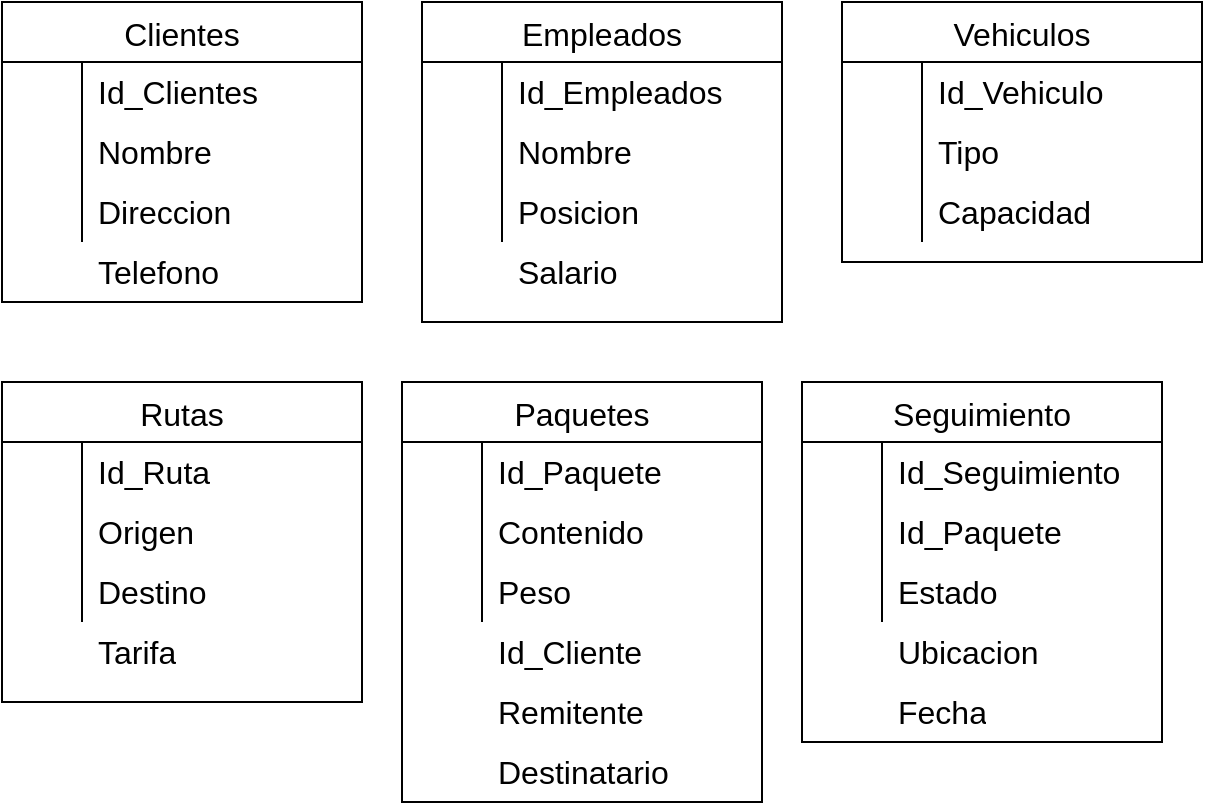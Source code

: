 <mxfile version="23.1.4" type="github">
  <diagram name="Página-1" id="rRy8zPCkfIXacyhroKcl">
    <mxGraphModel dx="1525" dy="665" grid="1" gridSize="10" guides="1" tooltips="1" connect="1" arrows="1" fold="1" page="1" pageScale="1" pageWidth="850" pageHeight="1400" math="0" shadow="0">
      <root>
        <mxCell id="0" />
        <mxCell id="1" parent="0" />
        <mxCell id="x2yAiirY8YBwsF6zMrOJ-9" value="Clientes" style="shape=table;startSize=30;container=1;collapsible=0;childLayout=tableLayout;fixedRows=1;rowLines=0;fontStyle=0;fontSize=16;labelBackgroundColor=none;" vertex="1" parent="1">
          <mxGeometry x="50" y="260" width="180" height="150" as="geometry" />
        </mxCell>
        <mxCell id="x2yAiirY8YBwsF6zMrOJ-10" value="" style="shape=tableRow;horizontal=0;startSize=0;swimlaneHead=0;swimlaneBody=0;top=0;left=0;bottom=0;right=0;collapsible=0;dropTarget=0;fillColor=none;points=[[0,0.5],[1,0.5]];portConstraint=eastwest;fontSize=16;labelBackgroundColor=none;" vertex="1" parent="x2yAiirY8YBwsF6zMrOJ-9">
          <mxGeometry y="30" width="180" height="30" as="geometry" />
        </mxCell>
        <mxCell id="x2yAiirY8YBwsF6zMrOJ-11" value="" style="shape=partialRectangle;html=1;whiteSpace=wrap;connectable=0;fillColor=none;top=0;left=0;bottom=0;right=0;overflow=hidden;pointerEvents=1;fontSize=16;labelBackgroundColor=none;" vertex="1" parent="x2yAiirY8YBwsF6zMrOJ-10">
          <mxGeometry width="40" height="30" as="geometry">
            <mxRectangle width="40" height="30" as="alternateBounds" />
          </mxGeometry>
        </mxCell>
        <mxCell id="x2yAiirY8YBwsF6zMrOJ-12" value="Id_Clientes" style="shape=partialRectangle;html=1;whiteSpace=wrap;connectable=0;fillColor=none;top=0;left=0;bottom=0;right=0;align=left;spacingLeft=6;overflow=hidden;fontSize=16;labelBackgroundColor=none;" vertex="1" parent="x2yAiirY8YBwsF6zMrOJ-10">
          <mxGeometry x="40" width="140" height="30" as="geometry">
            <mxRectangle width="140" height="30" as="alternateBounds" />
          </mxGeometry>
        </mxCell>
        <mxCell id="x2yAiirY8YBwsF6zMrOJ-13" value="" style="shape=tableRow;horizontal=0;startSize=0;swimlaneHead=0;swimlaneBody=0;top=0;left=0;bottom=0;right=0;collapsible=0;dropTarget=0;fillColor=none;points=[[0,0.5],[1,0.5]];portConstraint=eastwest;fontSize=16;labelBackgroundColor=none;" vertex="1" parent="x2yAiirY8YBwsF6zMrOJ-9">
          <mxGeometry y="60" width="180" height="30" as="geometry" />
        </mxCell>
        <mxCell id="x2yAiirY8YBwsF6zMrOJ-14" value="" style="shape=partialRectangle;html=1;whiteSpace=wrap;connectable=0;fillColor=none;top=0;left=0;bottom=0;right=0;overflow=hidden;fontSize=16;labelBackgroundColor=none;" vertex="1" parent="x2yAiirY8YBwsF6zMrOJ-13">
          <mxGeometry width="40" height="30" as="geometry">
            <mxRectangle width="40" height="30" as="alternateBounds" />
          </mxGeometry>
        </mxCell>
        <mxCell id="x2yAiirY8YBwsF6zMrOJ-15" value="Nombre" style="shape=partialRectangle;html=1;whiteSpace=wrap;connectable=0;fillColor=none;top=0;left=0;bottom=0;right=0;align=left;spacingLeft=6;overflow=hidden;fontSize=16;labelBackgroundColor=none;" vertex="1" parent="x2yAiirY8YBwsF6zMrOJ-13">
          <mxGeometry x="40" width="140" height="30" as="geometry">
            <mxRectangle width="140" height="30" as="alternateBounds" />
          </mxGeometry>
        </mxCell>
        <mxCell id="x2yAiirY8YBwsF6zMrOJ-16" value="" style="shape=tableRow;horizontal=0;startSize=0;swimlaneHead=0;swimlaneBody=0;top=0;left=0;bottom=0;right=0;collapsible=0;dropTarget=0;fillColor=none;points=[[0,0.5],[1,0.5]];portConstraint=eastwest;fontSize=16;labelBackgroundColor=none;" vertex="1" parent="x2yAiirY8YBwsF6zMrOJ-9">
          <mxGeometry y="90" width="180" height="30" as="geometry" />
        </mxCell>
        <mxCell id="x2yAiirY8YBwsF6zMrOJ-17" value="" style="shape=partialRectangle;html=1;whiteSpace=wrap;connectable=0;fillColor=none;top=0;left=0;bottom=0;right=0;overflow=hidden;fontSize=16;labelBackgroundColor=none;" vertex="1" parent="x2yAiirY8YBwsF6zMrOJ-16">
          <mxGeometry width="40" height="30" as="geometry">
            <mxRectangle width="40" height="30" as="alternateBounds" />
          </mxGeometry>
        </mxCell>
        <mxCell id="x2yAiirY8YBwsF6zMrOJ-18" value="Direccion" style="shape=partialRectangle;html=1;whiteSpace=wrap;connectable=0;fillColor=none;top=0;left=0;bottom=0;right=0;align=left;spacingLeft=6;overflow=hidden;fontSize=16;labelBackgroundColor=none;" vertex="1" parent="x2yAiirY8YBwsF6zMrOJ-16">
          <mxGeometry x="40" width="140" height="30" as="geometry">
            <mxRectangle width="140" height="30" as="alternateBounds" />
          </mxGeometry>
        </mxCell>
        <mxCell id="x2yAiirY8YBwsF6zMrOJ-19" value="Telefono" style="shape=partialRectangle;html=1;whiteSpace=wrap;connectable=0;fillColor=none;top=0;left=0;bottom=0;right=0;align=left;spacingLeft=6;overflow=hidden;fontSize=16;labelBackgroundColor=none;" vertex="1" parent="1">
          <mxGeometry x="90" y="380" width="140" height="30" as="geometry">
            <mxRectangle width="140" height="30" as="alternateBounds" />
          </mxGeometry>
        </mxCell>
        <mxCell id="x2yAiirY8YBwsF6zMrOJ-20" value="Empleados" style="shape=table;startSize=30;container=1;collapsible=0;childLayout=tableLayout;fixedRows=1;rowLines=0;fontStyle=0;fontSize=16;labelBackgroundColor=none;" vertex="1" parent="1">
          <mxGeometry x="260" y="260" width="180" height="160" as="geometry" />
        </mxCell>
        <mxCell id="x2yAiirY8YBwsF6zMrOJ-21" value="" style="shape=tableRow;horizontal=0;startSize=0;swimlaneHead=0;swimlaneBody=0;top=0;left=0;bottom=0;right=0;collapsible=0;dropTarget=0;fillColor=none;points=[[0,0.5],[1,0.5]];portConstraint=eastwest;fontSize=16;labelBackgroundColor=none;" vertex="1" parent="x2yAiirY8YBwsF6zMrOJ-20">
          <mxGeometry y="30" width="180" height="30" as="geometry" />
        </mxCell>
        <mxCell id="x2yAiirY8YBwsF6zMrOJ-22" value="" style="shape=partialRectangle;html=1;whiteSpace=wrap;connectable=0;fillColor=none;top=0;left=0;bottom=0;right=0;overflow=hidden;pointerEvents=1;fontSize=16;labelBackgroundColor=none;" vertex="1" parent="x2yAiirY8YBwsF6zMrOJ-21">
          <mxGeometry width="40" height="30" as="geometry">
            <mxRectangle width="40" height="30" as="alternateBounds" />
          </mxGeometry>
        </mxCell>
        <mxCell id="x2yAiirY8YBwsF6zMrOJ-23" value="Id_Empleados" style="shape=partialRectangle;html=1;whiteSpace=wrap;connectable=0;fillColor=none;top=0;left=0;bottom=0;right=0;align=left;spacingLeft=6;overflow=hidden;fontSize=16;labelBackgroundColor=none;" vertex="1" parent="x2yAiirY8YBwsF6zMrOJ-21">
          <mxGeometry x="40" width="140" height="30" as="geometry">
            <mxRectangle width="140" height="30" as="alternateBounds" />
          </mxGeometry>
        </mxCell>
        <mxCell id="x2yAiirY8YBwsF6zMrOJ-24" value="" style="shape=tableRow;horizontal=0;startSize=0;swimlaneHead=0;swimlaneBody=0;top=0;left=0;bottom=0;right=0;collapsible=0;dropTarget=0;fillColor=none;points=[[0,0.5],[1,0.5]];portConstraint=eastwest;fontSize=16;labelBackgroundColor=none;" vertex="1" parent="x2yAiirY8YBwsF6zMrOJ-20">
          <mxGeometry y="60" width="180" height="30" as="geometry" />
        </mxCell>
        <mxCell id="x2yAiirY8YBwsF6zMrOJ-25" value="" style="shape=partialRectangle;html=1;whiteSpace=wrap;connectable=0;fillColor=none;top=0;left=0;bottom=0;right=0;overflow=hidden;fontSize=16;labelBackgroundColor=none;" vertex="1" parent="x2yAiirY8YBwsF6zMrOJ-24">
          <mxGeometry width="40" height="30" as="geometry">
            <mxRectangle width="40" height="30" as="alternateBounds" />
          </mxGeometry>
        </mxCell>
        <mxCell id="x2yAiirY8YBwsF6zMrOJ-26" value="Nombre" style="shape=partialRectangle;html=1;whiteSpace=wrap;connectable=0;fillColor=none;top=0;left=0;bottom=0;right=0;align=left;spacingLeft=6;overflow=hidden;fontSize=16;labelBackgroundColor=none;" vertex="1" parent="x2yAiirY8YBwsF6zMrOJ-24">
          <mxGeometry x="40" width="140" height="30" as="geometry">
            <mxRectangle width="140" height="30" as="alternateBounds" />
          </mxGeometry>
        </mxCell>
        <mxCell id="x2yAiirY8YBwsF6zMrOJ-27" value="" style="shape=tableRow;horizontal=0;startSize=0;swimlaneHead=0;swimlaneBody=0;top=0;left=0;bottom=0;right=0;collapsible=0;dropTarget=0;fillColor=none;points=[[0,0.5],[1,0.5]];portConstraint=eastwest;fontSize=16;labelBackgroundColor=none;" vertex="1" parent="x2yAiirY8YBwsF6zMrOJ-20">
          <mxGeometry y="90" width="180" height="30" as="geometry" />
        </mxCell>
        <mxCell id="x2yAiirY8YBwsF6zMrOJ-28" value="" style="shape=partialRectangle;html=1;whiteSpace=wrap;connectable=0;fillColor=none;top=0;left=0;bottom=0;right=0;overflow=hidden;fontSize=16;labelBackgroundColor=none;" vertex="1" parent="x2yAiirY8YBwsF6zMrOJ-27">
          <mxGeometry width="40" height="30" as="geometry">
            <mxRectangle width="40" height="30" as="alternateBounds" />
          </mxGeometry>
        </mxCell>
        <mxCell id="x2yAiirY8YBwsF6zMrOJ-29" value="Posicion" style="shape=partialRectangle;html=1;whiteSpace=wrap;connectable=0;fillColor=none;top=0;left=0;bottom=0;right=0;align=left;spacingLeft=6;overflow=hidden;fontSize=16;labelBackgroundColor=none;" vertex="1" parent="x2yAiirY8YBwsF6zMrOJ-27">
          <mxGeometry x="40" width="140" height="30" as="geometry">
            <mxRectangle width="140" height="30" as="alternateBounds" />
          </mxGeometry>
        </mxCell>
        <mxCell id="x2yAiirY8YBwsF6zMrOJ-30" value="Salario" style="shape=partialRectangle;html=1;whiteSpace=wrap;connectable=0;fillColor=none;top=0;left=0;bottom=0;right=0;align=left;spacingLeft=6;overflow=hidden;fontSize=16;labelBackgroundColor=none;" vertex="1" parent="1">
          <mxGeometry x="300" y="380" width="140" height="30" as="geometry">
            <mxRectangle width="140" height="30" as="alternateBounds" />
          </mxGeometry>
        </mxCell>
        <mxCell id="x2yAiirY8YBwsF6zMrOJ-31" value="Vehiculos" style="shape=table;startSize=30;container=1;collapsible=0;childLayout=tableLayout;fixedRows=1;rowLines=0;fontStyle=0;fontSize=16;labelBackgroundColor=none;" vertex="1" parent="1">
          <mxGeometry x="470" y="260" width="180" height="130" as="geometry" />
        </mxCell>
        <mxCell id="x2yAiirY8YBwsF6zMrOJ-32" value="" style="shape=tableRow;horizontal=0;startSize=0;swimlaneHead=0;swimlaneBody=0;top=0;left=0;bottom=0;right=0;collapsible=0;dropTarget=0;fillColor=none;points=[[0,0.5],[1,0.5]];portConstraint=eastwest;fontSize=16;labelBackgroundColor=none;" vertex="1" parent="x2yAiirY8YBwsF6zMrOJ-31">
          <mxGeometry y="30" width="180" height="30" as="geometry" />
        </mxCell>
        <mxCell id="x2yAiirY8YBwsF6zMrOJ-33" value="" style="shape=partialRectangle;html=1;whiteSpace=wrap;connectable=0;fillColor=none;top=0;left=0;bottom=0;right=0;overflow=hidden;pointerEvents=1;fontSize=16;labelBackgroundColor=none;" vertex="1" parent="x2yAiirY8YBwsF6zMrOJ-32">
          <mxGeometry width="40" height="30" as="geometry">
            <mxRectangle width="40" height="30" as="alternateBounds" />
          </mxGeometry>
        </mxCell>
        <mxCell id="x2yAiirY8YBwsF6zMrOJ-34" value="Id_Vehiculo" style="shape=partialRectangle;html=1;whiteSpace=wrap;connectable=0;fillColor=none;top=0;left=0;bottom=0;right=0;align=left;spacingLeft=6;overflow=hidden;fontSize=16;labelBackgroundColor=none;" vertex="1" parent="x2yAiirY8YBwsF6zMrOJ-32">
          <mxGeometry x="40" width="140" height="30" as="geometry">
            <mxRectangle width="140" height="30" as="alternateBounds" />
          </mxGeometry>
        </mxCell>
        <mxCell id="x2yAiirY8YBwsF6zMrOJ-35" value="" style="shape=tableRow;horizontal=0;startSize=0;swimlaneHead=0;swimlaneBody=0;top=0;left=0;bottom=0;right=0;collapsible=0;dropTarget=0;fillColor=none;points=[[0,0.5],[1,0.5]];portConstraint=eastwest;fontSize=16;labelBackgroundColor=none;" vertex="1" parent="x2yAiirY8YBwsF6zMrOJ-31">
          <mxGeometry y="60" width="180" height="30" as="geometry" />
        </mxCell>
        <mxCell id="x2yAiirY8YBwsF6zMrOJ-36" value="" style="shape=partialRectangle;html=1;whiteSpace=wrap;connectable=0;fillColor=none;top=0;left=0;bottom=0;right=0;overflow=hidden;fontSize=16;labelBackgroundColor=none;" vertex="1" parent="x2yAiirY8YBwsF6zMrOJ-35">
          <mxGeometry width="40" height="30" as="geometry">
            <mxRectangle width="40" height="30" as="alternateBounds" />
          </mxGeometry>
        </mxCell>
        <mxCell id="x2yAiirY8YBwsF6zMrOJ-37" value="Tipo" style="shape=partialRectangle;html=1;whiteSpace=wrap;connectable=0;fillColor=none;top=0;left=0;bottom=0;right=0;align=left;spacingLeft=6;overflow=hidden;fontSize=16;labelBackgroundColor=none;" vertex="1" parent="x2yAiirY8YBwsF6zMrOJ-35">
          <mxGeometry x="40" width="140" height="30" as="geometry">
            <mxRectangle width="140" height="30" as="alternateBounds" />
          </mxGeometry>
        </mxCell>
        <mxCell id="x2yAiirY8YBwsF6zMrOJ-38" value="" style="shape=tableRow;horizontal=0;startSize=0;swimlaneHead=0;swimlaneBody=0;top=0;left=0;bottom=0;right=0;collapsible=0;dropTarget=0;fillColor=none;points=[[0,0.5],[1,0.5]];portConstraint=eastwest;fontSize=16;labelBackgroundColor=none;" vertex="1" parent="x2yAiirY8YBwsF6zMrOJ-31">
          <mxGeometry y="90" width="180" height="30" as="geometry" />
        </mxCell>
        <mxCell id="x2yAiirY8YBwsF6zMrOJ-39" value="" style="shape=partialRectangle;html=1;whiteSpace=wrap;connectable=0;fillColor=none;top=0;left=0;bottom=0;right=0;overflow=hidden;fontSize=16;labelBackgroundColor=none;" vertex="1" parent="x2yAiirY8YBwsF6zMrOJ-38">
          <mxGeometry width="40" height="30" as="geometry">
            <mxRectangle width="40" height="30" as="alternateBounds" />
          </mxGeometry>
        </mxCell>
        <mxCell id="x2yAiirY8YBwsF6zMrOJ-40" value="Capacidad" style="shape=partialRectangle;html=1;whiteSpace=wrap;connectable=0;fillColor=none;top=0;left=0;bottom=0;right=0;align=left;spacingLeft=6;overflow=hidden;fontSize=16;labelBackgroundColor=none;" vertex="1" parent="x2yAiirY8YBwsF6zMrOJ-38">
          <mxGeometry x="40" width="140" height="30" as="geometry">
            <mxRectangle width="140" height="30" as="alternateBounds" />
          </mxGeometry>
        </mxCell>
        <mxCell id="x2yAiirY8YBwsF6zMrOJ-41" value="Rutas" style="shape=table;startSize=30;container=1;collapsible=0;childLayout=tableLayout;fixedRows=1;rowLines=0;fontStyle=0;fontSize=16;labelBackgroundColor=none;" vertex="1" parent="1">
          <mxGeometry x="50" y="450" width="180" height="160" as="geometry" />
        </mxCell>
        <mxCell id="x2yAiirY8YBwsF6zMrOJ-42" value="" style="shape=tableRow;horizontal=0;startSize=0;swimlaneHead=0;swimlaneBody=0;top=0;left=0;bottom=0;right=0;collapsible=0;dropTarget=0;fillColor=none;points=[[0,0.5],[1,0.5]];portConstraint=eastwest;fontSize=16;labelBackgroundColor=none;" vertex="1" parent="x2yAiirY8YBwsF6zMrOJ-41">
          <mxGeometry y="30" width="180" height="30" as="geometry" />
        </mxCell>
        <mxCell id="x2yAiirY8YBwsF6zMrOJ-43" value="" style="shape=partialRectangle;html=1;whiteSpace=wrap;connectable=0;fillColor=none;top=0;left=0;bottom=0;right=0;overflow=hidden;pointerEvents=1;fontSize=16;labelBackgroundColor=none;" vertex="1" parent="x2yAiirY8YBwsF6zMrOJ-42">
          <mxGeometry width="40" height="30" as="geometry">
            <mxRectangle width="40" height="30" as="alternateBounds" />
          </mxGeometry>
        </mxCell>
        <mxCell id="x2yAiirY8YBwsF6zMrOJ-44" value="Id_Ruta" style="shape=partialRectangle;html=1;whiteSpace=wrap;connectable=0;fillColor=none;top=0;left=0;bottom=0;right=0;align=left;spacingLeft=6;overflow=hidden;fontSize=16;labelBackgroundColor=none;" vertex="1" parent="x2yAiirY8YBwsF6zMrOJ-42">
          <mxGeometry x="40" width="140" height="30" as="geometry">
            <mxRectangle width="140" height="30" as="alternateBounds" />
          </mxGeometry>
        </mxCell>
        <mxCell id="x2yAiirY8YBwsF6zMrOJ-45" value="" style="shape=tableRow;horizontal=0;startSize=0;swimlaneHead=0;swimlaneBody=0;top=0;left=0;bottom=0;right=0;collapsible=0;dropTarget=0;fillColor=none;points=[[0,0.5],[1,0.5]];portConstraint=eastwest;fontSize=16;labelBackgroundColor=none;" vertex="1" parent="x2yAiirY8YBwsF6zMrOJ-41">
          <mxGeometry y="60" width="180" height="30" as="geometry" />
        </mxCell>
        <mxCell id="x2yAiirY8YBwsF6zMrOJ-46" value="" style="shape=partialRectangle;html=1;whiteSpace=wrap;connectable=0;fillColor=none;top=0;left=0;bottom=0;right=0;overflow=hidden;fontSize=16;labelBackgroundColor=none;" vertex="1" parent="x2yAiirY8YBwsF6zMrOJ-45">
          <mxGeometry width="40" height="30" as="geometry">
            <mxRectangle width="40" height="30" as="alternateBounds" />
          </mxGeometry>
        </mxCell>
        <mxCell id="x2yAiirY8YBwsF6zMrOJ-47" value="Origen" style="shape=partialRectangle;html=1;whiteSpace=wrap;connectable=0;fillColor=none;top=0;left=0;bottom=0;right=0;align=left;spacingLeft=6;overflow=hidden;fontSize=16;labelBackgroundColor=none;" vertex="1" parent="x2yAiirY8YBwsF6zMrOJ-45">
          <mxGeometry x="40" width="140" height="30" as="geometry">
            <mxRectangle width="140" height="30" as="alternateBounds" />
          </mxGeometry>
        </mxCell>
        <mxCell id="x2yAiirY8YBwsF6zMrOJ-48" value="" style="shape=tableRow;horizontal=0;startSize=0;swimlaneHead=0;swimlaneBody=0;top=0;left=0;bottom=0;right=0;collapsible=0;dropTarget=0;fillColor=none;points=[[0,0.5],[1,0.5]];portConstraint=eastwest;fontSize=16;labelBackgroundColor=none;" vertex="1" parent="x2yAiirY8YBwsF6zMrOJ-41">
          <mxGeometry y="90" width="180" height="30" as="geometry" />
        </mxCell>
        <mxCell id="x2yAiirY8YBwsF6zMrOJ-49" value="" style="shape=partialRectangle;html=1;whiteSpace=wrap;connectable=0;fillColor=none;top=0;left=0;bottom=0;right=0;overflow=hidden;fontSize=16;labelBackgroundColor=none;" vertex="1" parent="x2yAiirY8YBwsF6zMrOJ-48">
          <mxGeometry width="40" height="30" as="geometry">
            <mxRectangle width="40" height="30" as="alternateBounds" />
          </mxGeometry>
        </mxCell>
        <mxCell id="x2yAiirY8YBwsF6zMrOJ-50" value="Destino" style="shape=partialRectangle;html=1;whiteSpace=wrap;connectable=0;fillColor=none;top=0;left=0;bottom=0;right=0;align=left;spacingLeft=6;overflow=hidden;fontSize=16;labelBackgroundColor=none;" vertex="1" parent="x2yAiirY8YBwsF6zMrOJ-48">
          <mxGeometry x="40" width="140" height="30" as="geometry">
            <mxRectangle width="140" height="30" as="alternateBounds" />
          </mxGeometry>
        </mxCell>
        <mxCell id="x2yAiirY8YBwsF6zMrOJ-51" value="" style="shape=tableRow;horizontal=0;startSize=0;swimlaneHead=0;swimlaneBody=0;top=0;left=0;bottom=0;right=0;collapsible=0;dropTarget=0;fillColor=none;points=[[0,0.5],[1,0.5]];portConstraint=eastwest;fontSize=16;labelBackgroundColor=none;" vertex="1" parent="1">
          <mxGeometry x="50" y="570" width="180" height="30" as="geometry" />
        </mxCell>
        <mxCell id="x2yAiirY8YBwsF6zMrOJ-52" value="" style="shape=partialRectangle;html=1;whiteSpace=wrap;connectable=0;fillColor=none;top=0;left=0;bottom=0;right=0;overflow=hidden;fontSize=16;labelBackgroundColor=none;" vertex="1" parent="x2yAiirY8YBwsF6zMrOJ-51">
          <mxGeometry width="40" height="30" as="geometry">
            <mxRectangle width="40" height="30" as="alternateBounds" />
          </mxGeometry>
        </mxCell>
        <mxCell id="x2yAiirY8YBwsF6zMrOJ-53" value="Tarifa" style="shape=partialRectangle;html=1;whiteSpace=wrap;connectable=0;fillColor=none;top=0;left=0;bottom=0;right=0;align=left;spacingLeft=6;overflow=hidden;fontSize=16;labelBackgroundColor=none;" vertex="1" parent="x2yAiirY8YBwsF6zMrOJ-51">
          <mxGeometry x="40" width="140" height="30" as="geometry">
            <mxRectangle width="140" height="30" as="alternateBounds" />
          </mxGeometry>
        </mxCell>
        <mxCell id="x2yAiirY8YBwsF6zMrOJ-54" value="Paquetes" style="shape=table;startSize=30;container=1;collapsible=0;childLayout=tableLayout;fixedRows=1;rowLines=0;fontStyle=0;fontSize=16;labelBackgroundColor=none;" vertex="1" parent="1">
          <mxGeometry x="250" y="450" width="180" height="210" as="geometry" />
        </mxCell>
        <mxCell id="x2yAiirY8YBwsF6zMrOJ-55" value="" style="shape=tableRow;horizontal=0;startSize=0;swimlaneHead=0;swimlaneBody=0;top=0;left=0;bottom=0;right=0;collapsible=0;dropTarget=0;fillColor=none;points=[[0,0.5],[1,0.5]];portConstraint=eastwest;fontSize=16;labelBackgroundColor=none;" vertex="1" parent="x2yAiirY8YBwsF6zMrOJ-54">
          <mxGeometry y="30" width="180" height="30" as="geometry" />
        </mxCell>
        <mxCell id="x2yAiirY8YBwsF6zMrOJ-56" value="" style="shape=partialRectangle;html=1;whiteSpace=wrap;connectable=0;fillColor=none;top=0;left=0;bottom=0;right=0;overflow=hidden;pointerEvents=1;fontSize=16;labelBackgroundColor=none;" vertex="1" parent="x2yAiirY8YBwsF6zMrOJ-55">
          <mxGeometry width="40" height="30" as="geometry">
            <mxRectangle width="40" height="30" as="alternateBounds" />
          </mxGeometry>
        </mxCell>
        <mxCell id="x2yAiirY8YBwsF6zMrOJ-57" value="Id_Paquete" style="shape=partialRectangle;html=1;whiteSpace=wrap;connectable=0;fillColor=none;top=0;left=0;bottom=0;right=0;align=left;spacingLeft=6;overflow=hidden;fontSize=16;labelBackgroundColor=none;" vertex="1" parent="x2yAiirY8YBwsF6zMrOJ-55">
          <mxGeometry x="40" width="140" height="30" as="geometry">
            <mxRectangle width="140" height="30" as="alternateBounds" />
          </mxGeometry>
        </mxCell>
        <mxCell id="x2yAiirY8YBwsF6zMrOJ-58" value="" style="shape=tableRow;horizontal=0;startSize=0;swimlaneHead=0;swimlaneBody=0;top=0;left=0;bottom=0;right=0;collapsible=0;dropTarget=0;fillColor=none;points=[[0,0.5],[1,0.5]];portConstraint=eastwest;fontSize=16;labelBackgroundColor=none;" vertex="1" parent="x2yAiirY8YBwsF6zMrOJ-54">
          <mxGeometry y="60" width="180" height="30" as="geometry" />
        </mxCell>
        <mxCell id="x2yAiirY8YBwsF6zMrOJ-59" value="" style="shape=partialRectangle;html=1;whiteSpace=wrap;connectable=0;fillColor=none;top=0;left=0;bottom=0;right=0;overflow=hidden;fontSize=16;labelBackgroundColor=none;" vertex="1" parent="x2yAiirY8YBwsF6zMrOJ-58">
          <mxGeometry width="40" height="30" as="geometry">
            <mxRectangle width="40" height="30" as="alternateBounds" />
          </mxGeometry>
        </mxCell>
        <mxCell id="x2yAiirY8YBwsF6zMrOJ-60" value="Contenido" style="shape=partialRectangle;html=1;whiteSpace=wrap;connectable=0;fillColor=none;top=0;left=0;bottom=0;right=0;align=left;spacingLeft=6;overflow=hidden;fontSize=16;labelBackgroundColor=none;" vertex="1" parent="x2yAiirY8YBwsF6zMrOJ-58">
          <mxGeometry x="40" width="140" height="30" as="geometry">
            <mxRectangle width="140" height="30" as="alternateBounds" />
          </mxGeometry>
        </mxCell>
        <mxCell id="x2yAiirY8YBwsF6zMrOJ-61" value="" style="shape=tableRow;horizontal=0;startSize=0;swimlaneHead=0;swimlaneBody=0;top=0;left=0;bottom=0;right=0;collapsible=0;dropTarget=0;fillColor=none;points=[[0,0.5],[1,0.5]];portConstraint=eastwest;fontSize=16;labelBackgroundColor=none;" vertex="1" parent="x2yAiirY8YBwsF6zMrOJ-54">
          <mxGeometry y="90" width="180" height="30" as="geometry" />
        </mxCell>
        <mxCell id="x2yAiirY8YBwsF6zMrOJ-62" value="" style="shape=partialRectangle;html=1;whiteSpace=wrap;connectable=0;fillColor=none;top=0;left=0;bottom=0;right=0;overflow=hidden;fontSize=16;labelBackgroundColor=none;" vertex="1" parent="x2yAiirY8YBwsF6zMrOJ-61">
          <mxGeometry width="40" height="30" as="geometry">
            <mxRectangle width="40" height="30" as="alternateBounds" />
          </mxGeometry>
        </mxCell>
        <mxCell id="x2yAiirY8YBwsF6zMrOJ-63" value="Peso" style="shape=partialRectangle;html=1;whiteSpace=wrap;connectable=0;fillColor=none;top=0;left=0;bottom=0;right=0;align=left;spacingLeft=6;overflow=hidden;fontSize=16;labelBackgroundColor=none;" vertex="1" parent="x2yAiirY8YBwsF6zMrOJ-61">
          <mxGeometry x="40" width="140" height="30" as="geometry">
            <mxRectangle width="140" height="30" as="alternateBounds" />
          </mxGeometry>
        </mxCell>
        <mxCell id="x2yAiirY8YBwsF6zMrOJ-64" value="Id_Cliente" style="shape=partialRectangle;html=1;whiteSpace=wrap;connectable=0;fillColor=none;top=0;left=0;bottom=0;right=0;align=left;spacingLeft=6;overflow=hidden;fontSize=16;labelBackgroundColor=none;" vertex="1" parent="1">
          <mxGeometry x="290" y="570" width="140" height="30" as="geometry">
            <mxRectangle width="140" height="30" as="alternateBounds" />
          </mxGeometry>
        </mxCell>
        <mxCell id="x2yAiirY8YBwsF6zMrOJ-65" value="Seguimiento" style="shape=table;startSize=30;container=1;collapsible=0;childLayout=tableLayout;fixedRows=1;rowLines=0;fontStyle=0;fontSize=16;labelBackgroundColor=none;" vertex="1" parent="1">
          <mxGeometry x="450" y="450" width="180" height="180" as="geometry" />
        </mxCell>
        <mxCell id="x2yAiirY8YBwsF6zMrOJ-66" value="" style="shape=tableRow;horizontal=0;startSize=0;swimlaneHead=0;swimlaneBody=0;top=0;left=0;bottom=0;right=0;collapsible=0;dropTarget=0;fillColor=none;points=[[0,0.5],[1,0.5]];portConstraint=eastwest;fontSize=16;labelBackgroundColor=none;" vertex="1" parent="x2yAiirY8YBwsF6zMrOJ-65">
          <mxGeometry y="30" width="180" height="30" as="geometry" />
        </mxCell>
        <mxCell id="x2yAiirY8YBwsF6zMrOJ-67" value="" style="shape=partialRectangle;html=1;whiteSpace=wrap;connectable=0;fillColor=none;top=0;left=0;bottom=0;right=0;overflow=hidden;pointerEvents=1;fontSize=16;labelBackgroundColor=none;" vertex="1" parent="x2yAiirY8YBwsF6zMrOJ-66">
          <mxGeometry width="40" height="30" as="geometry">
            <mxRectangle width="40" height="30" as="alternateBounds" />
          </mxGeometry>
        </mxCell>
        <mxCell id="x2yAiirY8YBwsF6zMrOJ-68" value="Id_Seguimiento" style="shape=partialRectangle;html=1;whiteSpace=wrap;connectable=0;fillColor=none;top=0;left=0;bottom=0;right=0;align=left;spacingLeft=6;overflow=hidden;fontSize=16;labelBackgroundColor=none;" vertex="1" parent="x2yAiirY8YBwsF6zMrOJ-66">
          <mxGeometry x="40" width="140" height="30" as="geometry">
            <mxRectangle width="140" height="30" as="alternateBounds" />
          </mxGeometry>
        </mxCell>
        <mxCell id="x2yAiirY8YBwsF6zMrOJ-69" value="" style="shape=tableRow;horizontal=0;startSize=0;swimlaneHead=0;swimlaneBody=0;top=0;left=0;bottom=0;right=0;collapsible=0;dropTarget=0;fillColor=none;points=[[0,0.5],[1,0.5]];portConstraint=eastwest;fontSize=16;labelBackgroundColor=none;" vertex="1" parent="x2yAiirY8YBwsF6zMrOJ-65">
          <mxGeometry y="60" width="180" height="30" as="geometry" />
        </mxCell>
        <mxCell id="x2yAiirY8YBwsF6zMrOJ-70" value="" style="shape=partialRectangle;html=1;whiteSpace=wrap;connectable=0;fillColor=none;top=0;left=0;bottom=0;right=0;overflow=hidden;fontSize=16;labelBackgroundColor=none;" vertex="1" parent="x2yAiirY8YBwsF6zMrOJ-69">
          <mxGeometry width="40" height="30" as="geometry">
            <mxRectangle width="40" height="30" as="alternateBounds" />
          </mxGeometry>
        </mxCell>
        <mxCell id="x2yAiirY8YBwsF6zMrOJ-71" value="Id_Paquete" style="shape=partialRectangle;html=1;whiteSpace=wrap;connectable=0;fillColor=none;top=0;left=0;bottom=0;right=0;align=left;spacingLeft=6;overflow=hidden;fontSize=16;labelBackgroundColor=none;" vertex="1" parent="x2yAiirY8YBwsF6zMrOJ-69">
          <mxGeometry x="40" width="140" height="30" as="geometry">
            <mxRectangle width="140" height="30" as="alternateBounds" />
          </mxGeometry>
        </mxCell>
        <mxCell id="x2yAiirY8YBwsF6zMrOJ-72" value="" style="shape=tableRow;horizontal=0;startSize=0;swimlaneHead=0;swimlaneBody=0;top=0;left=0;bottom=0;right=0;collapsible=0;dropTarget=0;fillColor=none;points=[[0,0.5],[1,0.5]];portConstraint=eastwest;fontSize=16;labelBackgroundColor=none;" vertex="1" parent="x2yAiirY8YBwsF6zMrOJ-65">
          <mxGeometry y="90" width="180" height="30" as="geometry" />
        </mxCell>
        <mxCell id="x2yAiirY8YBwsF6zMrOJ-73" value="" style="shape=partialRectangle;html=1;whiteSpace=wrap;connectable=0;fillColor=none;top=0;left=0;bottom=0;right=0;overflow=hidden;fontSize=16;labelBackgroundColor=none;" vertex="1" parent="x2yAiirY8YBwsF6zMrOJ-72">
          <mxGeometry width="40" height="30" as="geometry">
            <mxRectangle width="40" height="30" as="alternateBounds" />
          </mxGeometry>
        </mxCell>
        <mxCell id="x2yAiirY8YBwsF6zMrOJ-74" value="Estado" style="shape=partialRectangle;html=1;whiteSpace=wrap;connectable=0;fillColor=none;top=0;left=0;bottom=0;right=0;align=left;spacingLeft=6;overflow=hidden;fontSize=16;labelBackgroundColor=none;" vertex="1" parent="x2yAiirY8YBwsF6zMrOJ-72">
          <mxGeometry x="40" width="140" height="30" as="geometry">
            <mxRectangle width="140" height="30" as="alternateBounds" />
          </mxGeometry>
        </mxCell>
        <mxCell id="x2yAiirY8YBwsF6zMrOJ-75" value="Ubicacion" style="shape=partialRectangle;html=1;whiteSpace=wrap;connectable=0;fillColor=none;top=0;left=0;bottom=0;right=0;align=left;spacingLeft=6;overflow=hidden;fontSize=16;labelBackgroundColor=none;" vertex="1" parent="1">
          <mxGeometry x="490" y="570" width="140" height="30" as="geometry">
            <mxRectangle width="140" height="30" as="alternateBounds" />
          </mxGeometry>
        </mxCell>
        <mxCell id="x2yAiirY8YBwsF6zMrOJ-76" value="Fecha" style="shape=partialRectangle;html=1;whiteSpace=wrap;connectable=0;fillColor=none;top=0;left=0;bottom=0;right=0;align=left;spacingLeft=6;overflow=hidden;fontSize=16;labelBackgroundColor=none;" vertex="1" parent="1">
          <mxGeometry x="490" y="600" width="140" height="30" as="geometry">
            <mxRectangle width="140" height="30" as="alternateBounds" />
          </mxGeometry>
        </mxCell>
        <mxCell id="x2yAiirY8YBwsF6zMrOJ-77" value="Remitente" style="shape=partialRectangle;html=1;whiteSpace=wrap;connectable=0;fillColor=none;top=0;left=0;bottom=0;right=0;align=left;spacingLeft=6;overflow=hidden;fontSize=16;labelBackgroundColor=none;" vertex="1" parent="1">
          <mxGeometry x="290" y="600" width="140" height="30" as="geometry">
            <mxRectangle width="140" height="30" as="alternateBounds" />
          </mxGeometry>
        </mxCell>
        <mxCell id="x2yAiirY8YBwsF6zMrOJ-78" value="Destinatario" style="shape=partialRectangle;html=1;whiteSpace=wrap;connectable=0;fillColor=none;top=0;left=0;bottom=0;right=0;align=left;spacingLeft=6;overflow=hidden;fontSize=16;labelBackgroundColor=none;" vertex="1" parent="1">
          <mxGeometry x="290" y="630" width="140" height="30" as="geometry">
            <mxRectangle width="140" height="30" as="alternateBounds" />
          </mxGeometry>
        </mxCell>
      </root>
    </mxGraphModel>
  </diagram>
</mxfile>
